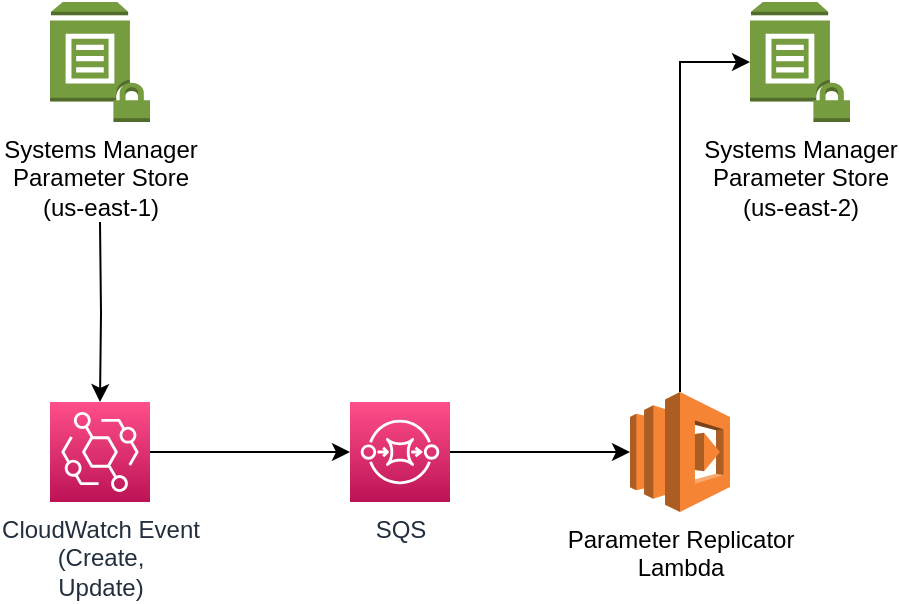 <mxfile version="20.3.0" type="device"><diagram id="BlT3DtsHfcQGpXKxSccL" name="Page-1"><mxGraphModel dx="1106" dy="852" grid="0" gridSize="10" guides="1" tooltips="1" connect="1" arrows="1" fold="1" page="1" pageScale="1" pageWidth="850" pageHeight="1100" math="0" shadow="0"><root><mxCell id="0"/><mxCell id="1" parent="0"/><mxCell id="Xvql8iAA3eCilvvQIAwK-7" style="edgeStyle=orthogonalEdgeStyle;rounded=0;orthogonalLoop=1;jettySize=auto;html=1;entryX=0.5;entryY=0;entryDx=0;entryDy=0;entryPerimeter=0;" edge="1" parent="1" target="Xvql8iAA3eCilvvQIAwK-2"><mxGeometry relative="1" as="geometry"><mxPoint x="315" y="410" as="sourcePoint"/></mxGeometry></mxCell><mxCell id="Xvql8iAA3eCilvvQIAwK-1" value="Systems Manager&lt;br&gt;Parameter Store&lt;br&gt;(us-east-1)" style="outlineConnect=0;dashed=0;verticalLabelPosition=bottom;verticalAlign=top;align=center;html=1;shape=mxgraph.aws3.parameter_store;fillColor=#759C3E;gradientColor=none;" vertex="1" parent="1"><mxGeometry x="290" y="300" width="50" height="60" as="geometry"/></mxCell><mxCell id="Xvql8iAA3eCilvvQIAwK-8" style="edgeStyle=orthogonalEdgeStyle;rounded=0;orthogonalLoop=1;jettySize=auto;html=1;" edge="1" parent="1" source="Xvql8iAA3eCilvvQIAwK-2" target="Xvql8iAA3eCilvvQIAwK-5"><mxGeometry relative="1" as="geometry"/></mxCell><mxCell id="Xvql8iAA3eCilvvQIAwK-2" value="CloudWatch Event&lt;br&gt;(Create,&lt;br&gt;Update)" style="sketch=0;points=[[0,0,0],[0.25,0,0],[0.5,0,0],[0.75,0,0],[1,0,0],[0,1,0],[0.25,1,0],[0.5,1,0],[0.75,1,0],[1,1,0],[0,0.25,0],[0,0.5,0],[0,0.75,0],[1,0.25,0],[1,0.5,0],[1,0.75,0]];outlineConnect=0;fontColor=#232F3E;gradientColor=#FF4F8B;gradientDirection=north;fillColor=#BC1356;strokeColor=#ffffff;dashed=0;verticalLabelPosition=bottom;verticalAlign=top;align=center;html=1;fontSize=12;fontStyle=0;aspect=fixed;shape=mxgraph.aws4.resourceIcon;resIcon=mxgraph.aws4.eventbridge;" vertex="1" parent="1"><mxGeometry x="290" y="500" width="50" height="50" as="geometry"/></mxCell><mxCell id="Xvql8iAA3eCilvvQIAwK-10" style="edgeStyle=orthogonalEdgeStyle;rounded=0;orthogonalLoop=1;jettySize=auto;html=1;entryX=0;entryY=0.5;entryDx=0;entryDy=0;entryPerimeter=0;" edge="1" parent="1" source="Xvql8iAA3eCilvvQIAwK-3" target="Xvql8iAA3eCilvvQIAwK-4"><mxGeometry relative="1" as="geometry"><Array as="points"><mxPoint x="605" y="330"/></Array></mxGeometry></mxCell><mxCell id="Xvql8iAA3eCilvvQIAwK-3" value="Parameter Replicator&lt;br&gt;Lambda" style="outlineConnect=0;dashed=0;verticalLabelPosition=bottom;verticalAlign=top;align=center;html=1;shape=mxgraph.aws3.lambda;fillColor=#F58534;gradientColor=none;" vertex="1" parent="1"><mxGeometry x="580" y="495" width="50" height="60" as="geometry"/></mxCell><mxCell id="Xvql8iAA3eCilvvQIAwK-4" value="Systems Manager&lt;br&gt;Parameter Store&lt;br&gt;(us-east-2)" style="outlineConnect=0;dashed=0;verticalLabelPosition=bottom;verticalAlign=top;align=center;html=1;shape=mxgraph.aws3.parameter_store;fillColor=#759C3E;gradientColor=none;" vertex="1" parent="1"><mxGeometry x="640" y="300" width="50" height="60" as="geometry"/></mxCell><mxCell id="Xvql8iAA3eCilvvQIAwK-9" style="edgeStyle=orthogonalEdgeStyle;rounded=0;orthogonalLoop=1;jettySize=auto;html=1;" edge="1" parent="1" source="Xvql8iAA3eCilvvQIAwK-5" target="Xvql8iAA3eCilvvQIAwK-3"><mxGeometry relative="1" as="geometry"/></mxCell><mxCell id="Xvql8iAA3eCilvvQIAwK-5" value="SQS" style="sketch=0;points=[[0,0,0],[0.25,0,0],[0.5,0,0],[0.75,0,0],[1,0,0],[0,1,0],[0.25,1,0],[0.5,1,0],[0.75,1,0],[1,1,0],[0,0.25,0],[0,0.5,0],[0,0.75,0],[1,0.25,0],[1,0.5,0],[1,0.75,0]];outlineConnect=0;fontColor=#232F3E;gradientColor=#FF4F8B;gradientDirection=north;fillColor=#BC1356;strokeColor=#ffffff;dashed=0;verticalLabelPosition=bottom;verticalAlign=top;align=center;html=1;fontSize=12;fontStyle=0;aspect=fixed;shape=mxgraph.aws4.resourceIcon;resIcon=mxgraph.aws4.sqs;" vertex="1" parent="1"><mxGeometry x="440" y="500" width="50" height="50" as="geometry"/></mxCell></root></mxGraphModel></diagram></mxfile>